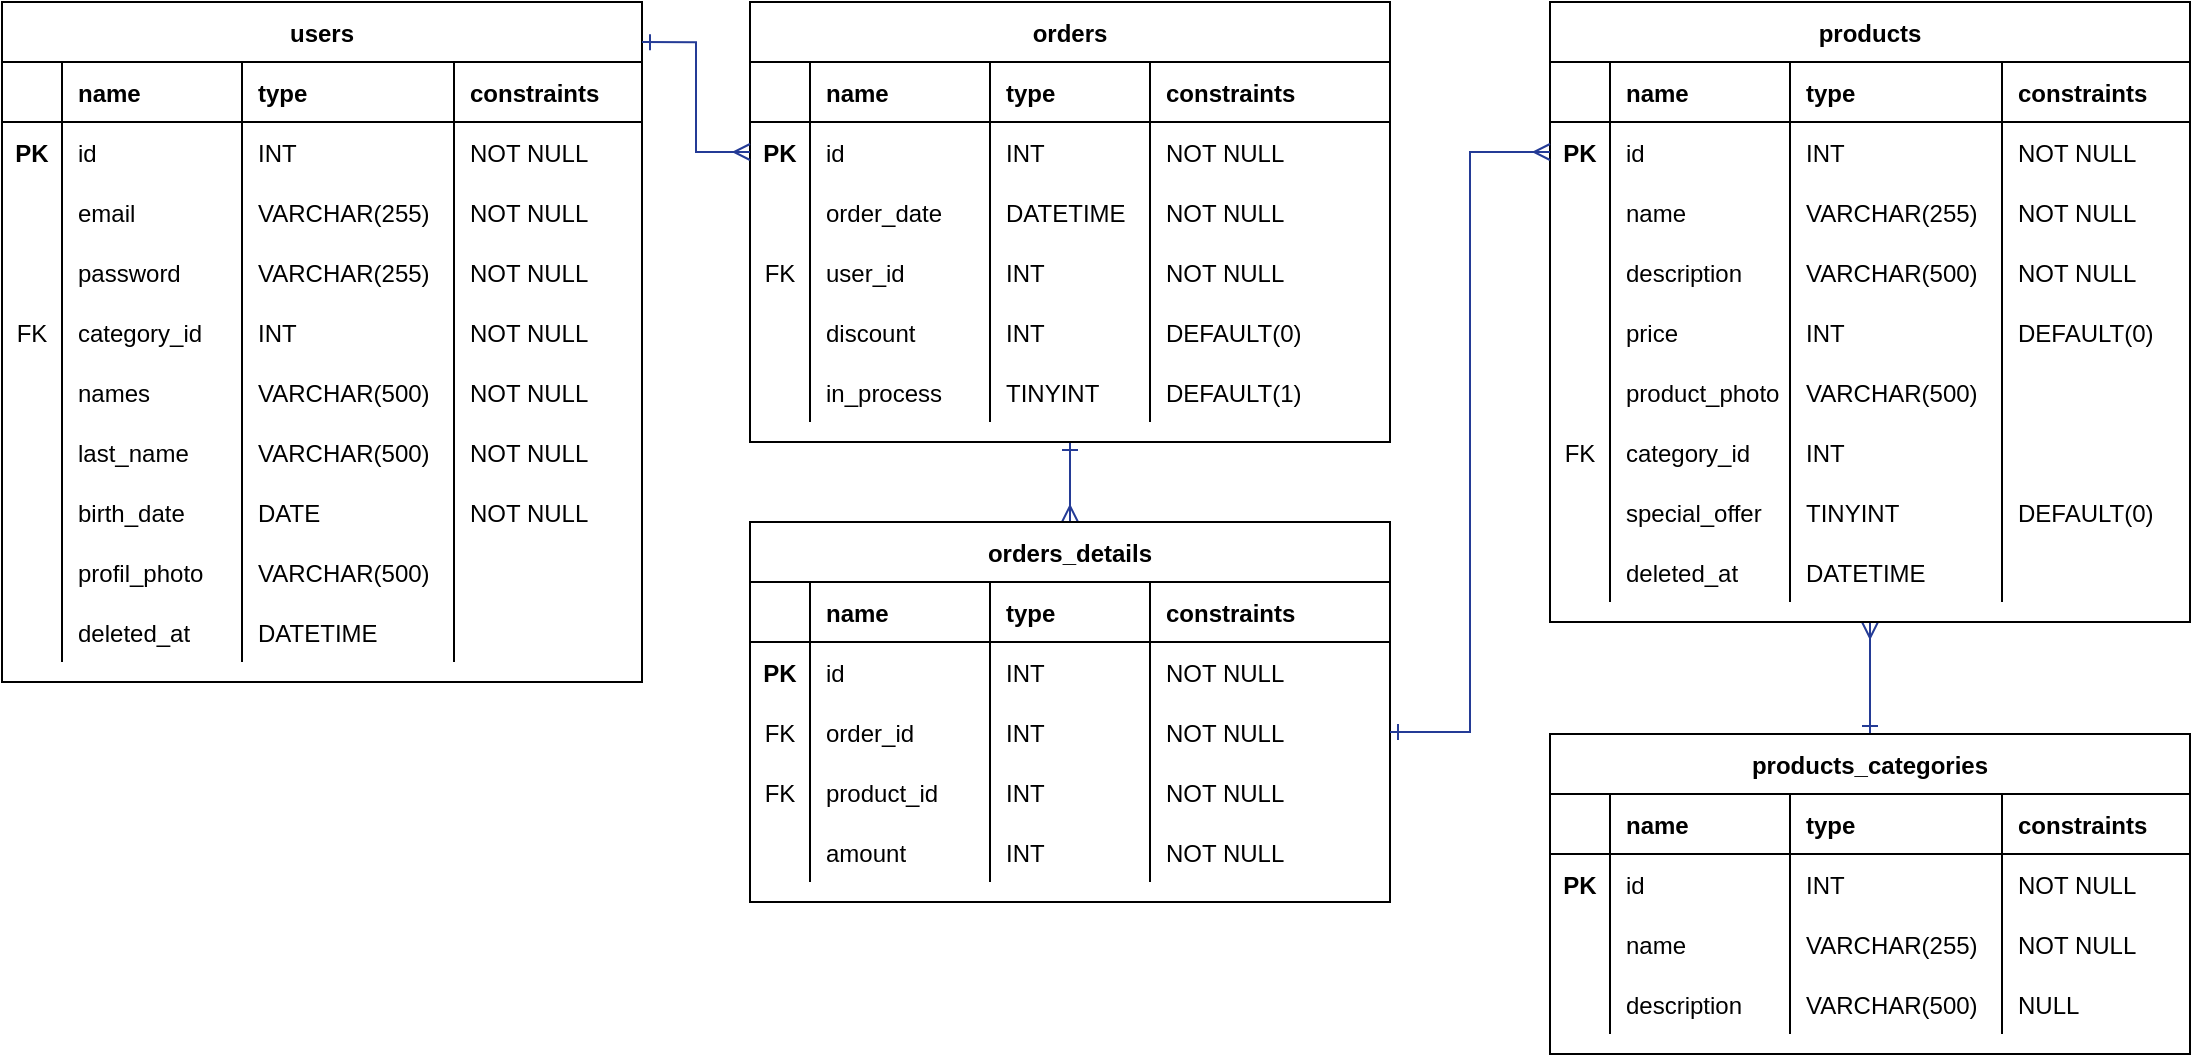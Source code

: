 <mxfile version="19.0.3" type="device"><diagram id="R2lEEEUBdFMjLlhIrx00" name="Page-1"><mxGraphModel dx="1730" dy="1068" grid="1" gridSize="10" guides="1" tooltips="1" connect="1" arrows="1" fold="1" page="1" pageScale="1" pageWidth="1169" pageHeight="827" math="0" shadow="0" extFonts="Permanent Marker^https://fonts.googleapis.com/css?family=Permanent+Marker"><root><mxCell id="0"/><mxCell id="1" parent="0"/><mxCell id="c06CWA9HuTRUUM_Nnbg8-171" style="edgeStyle=orthogonalEdgeStyle;rounded=0;orthogonalLoop=1;jettySize=auto;html=1;entryX=0.5;entryY=0;entryDx=0;entryDy=0;startArrow=ERmany;startFill=0;endArrow=ERone;endFill=0;strokeColor=#243B96;" parent="1" source="C-vyLk0tnHw3VtMMgP7b-23" target="c06CWA9HuTRUUM_Nnbg8-70" edge="1"><mxGeometry relative="1" as="geometry"/></mxCell><mxCell id="C-vyLk0tnHw3VtMMgP7b-23" value="products" style="shape=table;startSize=30;container=1;collapsible=1;childLayout=tableLayout;fixedRows=1;rowLines=0;fontStyle=1;align=center;resizeLast=1;" parent="1" vertex="1"><mxGeometry x="812" y="130" width="320" height="310" as="geometry"/></mxCell><mxCell id="C-vyLk0tnHw3VtMMgP7b-24" value="" style="shape=partialRectangle;collapsible=0;dropTarget=0;pointerEvents=0;fillColor=none;points=[[0,0.5],[1,0.5]];portConstraint=eastwest;top=0;left=0;right=0;bottom=1;" parent="C-vyLk0tnHw3VtMMgP7b-23" vertex="1"><mxGeometry y="30" width="320" height="30" as="geometry"/></mxCell><mxCell id="C-vyLk0tnHw3VtMMgP7b-25" value="" style="shape=partialRectangle;overflow=hidden;connectable=0;fillColor=none;top=0;left=0;bottom=0;right=0;fontStyle=1;" parent="C-vyLk0tnHw3VtMMgP7b-24" vertex="1"><mxGeometry width="30" height="30" as="geometry"><mxRectangle width="30" height="30" as="alternateBounds"/></mxGeometry></mxCell><mxCell id="C-vyLk0tnHw3VtMMgP7b-26" value="name" style="shape=partialRectangle;overflow=hidden;connectable=0;fillColor=none;top=0;left=0;bottom=0;right=0;align=left;spacingLeft=6;fontStyle=1;" parent="C-vyLk0tnHw3VtMMgP7b-24" vertex="1"><mxGeometry x="30" width="90" height="30" as="geometry"><mxRectangle width="90" height="30" as="alternateBounds"/></mxGeometry></mxCell><mxCell id="c06CWA9HuTRUUM_Nnbg8-45" value="type" style="shape=partialRectangle;overflow=hidden;connectable=0;fillColor=none;top=0;left=0;bottom=0;right=0;align=left;spacingLeft=6;fontStyle=1;" parent="C-vyLk0tnHw3VtMMgP7b-24" vertex="1"><mxGeometry x="120" width="106" height="30" as="geometry"><mxRectangle width="106" height="30" as="alternateBounds"/></mxGeometry></mxCell><mxCell id="c06CWA9HuTRUUM_Nnbg8-61" value="constraints" style="shape=partialRectangle;overflow=hidden;connectable=0;fillColor=none;top=0;left=0;bottom=0;right=0;align=left;spacingLeft=6;fontStyle=1;" parent="C-vyLk0tnHw3VtMMgP7b-24" vertex="1"><mxGeometry x="226" width="94" height="30" as="geometry"><mxRectangle width="94" height="30" as="alternateBounds"/></mxGeometry></mxCell><mxCell id="c06CWA9HuTRUUM_Nnbg8-57" style="shape=partialRectangle;collapsible=0;dropTarget=0;pointerEvents=0;fillColor=none;points=[[0,0.5],[1,0.5]];portConstraint=eastwest;top=0;left=0;right=0;bottom=0;" parent="C-vyLk0tnHw3VtMMgP7b-23" vertex="1"><mxGeometry y="60" width="320" height="30" as="geometry"/></mxCell><mxCell id="c06CWA9HuTRUUM_Nnbg8-58" value="PK" style="shape=partialRectangle;overflow=hidden;connectable=0;fillColor=none;top=0;left=0;bottom=0;right=0;fontStyle=1" parent="c06CWA9HuTRUUM_Nnbg8-57" vertex="1"><mxGeometry width="30" height="30" as="geometry"><mxRectangle width="30" height="30" as="alternateBounds"/></mxGeometry></mxCell><mxCell id="c06CWA9HuTRUUM_Nnbg8-59" value="id" style="shape=partialRectangle;overflow=hidden;connectable=0;fillColor=none;top=0;left=0;bottom=0;right=0;align=left;spacingLeft=6;" parent="c06CWA9HuTRUUM_Nnbg8-57" vertex="1"><mxGeometry x="30" width="90" height="30" as="geometry"><mxRectangle width="90" height="30" as="alternateBounds"/></mxGeometry></mxCell><mxCell id="c06CWA9HuTRUUM_Nnbg8-60" value="INT" style="shape=partialRectangle;overflow=hidden;connectable=0;fillColor=none;top=0;left=0;bottom=0;right=0;align=left;spacingLeft=6;" parent="c06CWA9HuTRUUM_Nnbg8-57" vertex="1"><mxGeometry x="120" width="106" height="30" as="geometry"><mxRectangle width="106" height="30" as="alternateBounds"/></mxGeometry></mxCell><mxCell id="c06CWA9HuTRUUM_Nnbg8-62" value="NOT NULL" style="shape=partialRectangle;overflow=hidden;connectable=0;fillColor=none;top=0;left=0;bottom=0;right=0;align=left;spacingLeft=6;" parent="c06CWA9HuTRUUM_Nnbg8-57" vertex="1"><mxGeometry x="226" width="94" height="30" as="geometry"><mxRectangle width="94" height="30" as="alternateBounds"/></mxGeometry></mxCell><mxCell id="C-vyLk0tnHw3VtMMgP7b-27" value="" style="shape=partialRectangle;collapsible=0;dropTarget=0;pointerEvents=0;fillColor=none;points=[[0,0.5],[1,0.5]];portConstraint=eastwest;top=0;left=0;right=0;bottom=0;" parent="C-vyLk0tnHw3VtMMgP7b-23" vertex="1"><mxGeometry y="90" width="320" height="30" as="geometry"/></mxCell><mxCell id="C-vyLk0tnHw3VtMMgP7b-28" value="" style="shape=partialRectangle;overflow=hidden;connectable=0;fillColor=none;top=0;left=0;bottom=0;right=0;" parent="C-vyLk0tnHw3VtMMgP7b-27" vertex="1"><mxGeometry width="30" height="30" as="geometry"><mxRectangle width="30" height="30" as="alternateBounds"/></mxGeometry></mxCell><mxCell id="C-vyLk0tnHw3VtMMgP7b-29" value="name" style="shape=partialRectangle;overflow=hidden;connectable=0;fillColor=none;top=0;left=0;bottom=0;right=0;align=left;spacingLeft=6;" parent="C-vyLk0tnHw3VtMMgP7b-27" vertex="1"><mxGeometry x="30" width="90" height="30" as="geometry"><mxRectangle width="90" height="30" as="alternateBounds"/></mxGeometry></mxCell><mxCell id="c06CWA9HuTRUUM_Nnbg8-46" value="VARCHAR(255)" style="shape=partialRectangle;overflow=hidden;connectable=0;fillColor=none;top=0;left=0;bottom=0;right=0;align=left;spacingLeft=6;" parent="C-vyLk0tnHw3VtMMgP7b-27" vertex="1"><mxGeometry x="120" width="106" height="30" as="geometry"><mxRectangle width="106" height="30" as="alternateBounds"/></mxGeometry></mxCell><mxCell id="c06CWA9HuTRUUM_Nnbg8-63" value="NOT NULL" style="shape=partialRectangle;overflow=hidden;connectable=0;fillColor=none;top=0;left=0;bottom=0;right=0;align=left;spacingLeft=6;" parent="C-vyLk0tnHw3VtMMgP7b-27" vertex="1"><mxGeometry x="226" width="94" height="30" as="geometry"><mxRectangle width="94" height="30" as="alternateBounds"/></mxGeometry></mxCell><mxCell id="c06CWA9HuTRUUM_Nnbg8-27" style="shape=partialRectangle;collapsible=0;dropTarget=0;pointerEvents=0;fillColor=none;points=[[0,0.5],[1,0.5]];portConstraint=eastwest;top=0;left=0;right=0;bottom=0;" parent="C-vyLk0tnHw3VtMMgP7b-23" vertex="1"><mxGeometry y="120" width="320" height="30" as="geometry"/></mxCell><mxCell id="c06CWA9HuTRUUM_Nnbg8-28" style="shape=partialRectangle;overflow=hidden;connectable=0;fillColor=none;top=0;left=0;bottom=0;right=0;" parent="c06CWA9HuTRUUM_Nnbg8-27" vertex="1"><mxGeometry width="30" height="30" as="geometry"><mxRectangle width="30" height="30" as="alternateBounds"/></mxGeometry></mxCell><mxCell id="c06CWA9HuTRUUM_Nnbg8-29" value="description" style="shape=partialRectangle;overflow=hidden;connectable=0;fillColor=none;top=0;left=0;bottom=0;right=0;align=left;spacingLeft=6;" parent="c06CWA9HuTRUUM_Nnbg8-27" vertex="1"><mxGeometry x="30" width="90" height="30" as="geometry"><mxRectangle width="90" height="30" as="alternateBounds"/></mxGeometry></mxCell><mxCell id="c06CWA9HuTRUUM_Nnbg8-47" value="VARCHAR(500)" style="shape=partialRectangle;overflow=hidden;connectable=0;fillColor=none;top=0;left=0;bottom=0;right=0;align=left;spacingLeft=6;" parent="c06CWA9HuTRUUM_Nnbg8-27" vertex="1"><mxGeometry x="120" width="106" height="30" as="geometry"><mxRectangle width="106" height="30" as="alternateBounds"/></mxGeometry></mxCell><mxCell id="c06CWA9HuTRUUM_Nnbg8-64" value="NOT NULL" style="shape=partialRectangle;overflow=hidden;connectable=0;fillColor=none;top=0;left=0;bottom=0;right=0;align=left;spacingLeft=6;" parent="c06CWA9HuTRUUM_Nnbg8-27" vertex="1"><mxGeometry x="226" width="94" height="30" as="geometry"><mxRectangle width="94" height="30" as="alternateBounds"/></mxGeometry></mxCell><mxCell id="c06CWA9HuTRUUM_Nnbg8-30" style="shape=partialRectangle;collapsible=0;dropTarget=0;pointerEvents=0;fillColor=none;points=[[0,0.5],[1,0.5]];portConstraint=eastwest;top=0;left=0;right=0;bottom=0;" parent="C-vyLk0tnHw3VtMMgP7b-23" vertex="1"><mxGeometry y="150" width="320" height="30" as="geometry"/></mxCell><mxCell id="c06CWA9HuTRUUM_Nnbg8-31" style="shape=partialRectangle;overflow=hidden;connectable=0;fillColor=none;top=0;left=0;bottom=0;right=0;" parent="c06CWA9HuTRUUM_Nnbg8-30" vertex="1"><mxGeometry width="30" height="30" as="geometry"><mxRectangle width="30" height="30" as="alternateBounds"/></mxGeometry></mxCell><mxCell id="c06CWA9HuTRUUM_Nnbg8-32" value="price" style="shape=partialRectangle;overflow=hidden;connectable=0;fillColor=none;top=0;left=0;bottom=0;right=0;align=left;spacingLeft=6;" parent="c06CWA9HuTRUUM_Nnbg8-30" vertex="1"><mxGeometry x="30" width="90" height="30" as="geometry"><mxRectangle width="90" height="30" as="alternateBounds"/></mxGeometry></mxCell><mxCell id="c06CWA9HuTRUUM_Nnbg8-48" value="INT" style="shape=partialRectangle;overflow=hidden;connectable=0;fillColor=none;top=0;left=0;bottom=0;right=0;align=left;spacingLeft=6;" parent="c06CWA9HuTRUUM_Nnbg8-30" vertex="1"><mxGeometry x="120" width="106" height="30" as="geometry"><mxRectangle width="106" height="30" as="alternateBounds"/></mxGeometry></mxCell><mxCell id="c06CWA9HuTRUUM_Nnbg8-65" value="DEFAULT(0)" style="shape=partialRectangle;overflow=hidden;connectable=0;fillColor=none;top=0;left=0;bottom=0;right=0;align=left;spacingLeft=6;" parent="c06CWA9HuTRUUM_Nnbg8-30" vertex="1"><mxGeometry x="226" width="94" height="30" as="geometry"><mxRectangle width="94" height="30" as="alternateBounds"/></mxGeometry></mxCell><mxCell id="c06CWA9HuTRUUM_Nnbg8-33" style="shape=partialRectangle;collapsible=0;dropTarget=0;pointerEvents=0;fillColor=none;points=[[0,0.5],[1,0.5]];portConstraint=eastwest;top=0;left=0;right=0;bottom=0;" parent="C-vyLk0tnHw3VtMMgP7b-23" vertex="1"><mxGeometry y="180" width="320" height="30" as="geometry"/></mxCell><mxCell id="c06CWA9HuTRUUM_Nnbg8-34" style="shape=partialRectangle;overflow=hidden;connectable=0;fillColor=none;top=0;left=0;bottom=0;right=0;" parent="c06CWA9HuTRUUM_Nnbg8-33" vertex="1"><mxGeometry width="30" height="30" as="geometry"><mxRectangle width="30" height="30" as="alternateBounds"/></mxGeometry></mxCell><mxCell id="c06CWA9HuTRUUM_Nnbg8-35" value="product_photo" style="shape=partialRectangle;overflow=hidden;connectable=0;fillColor=none;top=0;left=0;bottom=0;right=0;align=left;spacingLeft=6;" parent="c06CWA9HuTRUUM_Nnbg8-33" vertex="1"><mxGeometry x="30" width="90" height="30" as="geometry"><mxRectangle width="90" height="30" as="alternateBounds"/></mxGeometry></mxCell><mxCell id="c06CWA9HuTRUUM_Nnbg8-49" value="VARCHAR(500)" style="shape=partialRectangle;overflow=hidden;connectable=0;fillColor=none;top=0;left=0;bottom=0;right=0;align=left;spacingLeft=6;" parent="c06CWA9HuTRUUM_Nnbg8-33" vertex="1"><mxGeometry x="120" width="106" height="30" as="geometry"><mxRectangle width="106" height="30" as="alternateBounds"/></mxGeometry></mxCell><mxCell id="c06CWA9HuTRUUM_Nnbg8-66" style="shape=partialRectangle;overflow=hidden;connectable=0;fillColor=none;top=0;left=0;bottom=0;right=0;align=left;spacingLeft=6;" parent="c06CWA9HuTRUUM_Nnbg8-33" vertex="1"><mxGeometry x="226" width="94" height="30" as="geometry"><mxRectangle width="94" height="30" as="alternateBounds"/></mxGeometry></mxCell><mxCell id="c06CWA9HuTRUUM_Nnbg8-36" style="shape=partialRectangle;collapsible=0;dropTarget=0;pointerEvents=0;fillColor=none;points=[[0,0.5],[1,0.5]];portConstraint=eastwest;top=0;left=0;right=0;bottom=0;" parent="C-vyLk0tnHw3VtMMgP7b-23" vertex="1"><mxGeometry y="210" width="320" height="30" as="geometry"/></mxCell><mxCell id="c06CWA9HuTRUUM_Nnbg8-37" value="FK" style="shape=partialRectangle;overflow=hidden;connectable=0;fillColor=none;top=0;left=0;bottom=0;right=0;" parent="c06CWA9HuTRUUM_Nnbg8-36" vertex="1"><mxGeometry width="30" height="30" as="geometry"><mxRectangle width="30" height="30" as="alternateBounds"/></mxGeometry></mxCell><mxCell id="c06CWA9HuTRUUM_Nnbg8-38" value="category_id" style="shape=partialRectangle;overflow=hidden;connectable=0;fillColor=none;top=0;left=0;bottom=0;right=0;align=left;spacingLeft=6;" parent="c06CWA9HuTRUUM_Nnbg8-36" vertex="1"><mxGeometry x="30" width="90" height="30" as="geometry"><mxRectangle width="90" height="30" as="alternateBounds"/></mxGeometry></mxCell><mxCell id="c06CWA9HuTRUUM_Nnbg8-50" value="INT" style="shape=partialRectangle;overflow=hidden;connectable=0;fillColor=none;top=0;left=0;bottom=0;right=0;align=left;spacingLeft=6;" parent="c06CWA9HuTRUUM_Nnbg8-36" vertex="1"><mxGeometry x="120" width="106" height="30" as="geometry"><mxRectangle width="106" height="30" as="alternateBounds"/></mxGeometry></mxCell><mxCell id="c06CWA9HuTRUUM_Nnbg8-67" style="shape=partialRectangle;overflow=hidden;connectable=0;fillColor=none;top=0;left=0;bottom=0;right=0;align=left;spacingLeft=6;" parent="c06CWA9HuTRUUM_Nnbg8-36" vertex="1"><mxGeometry x="226" width="94" height="30" as="geometry"><mxRectangle width="94" height="30" as="alternateBounds"/></mxGeometry></mxCell><mxCell id="c06CWA9HuTRUUM_Nnbg8-39" style="shape=partialRectangle;collapsible=0;dropTarget=0;pointerEvents=0;fillColor=none;points=[[0,0.5],[1,0.5]];portConstraint=eastwest;top=0;left=0;right=0;bottom=0;" parent="C-vyLk0tnHw3VtMMgP7b-23" vertex="1"><mxGeometry y="240" width="320" height="30" as="geometry"/></mxCell><mxCell id="c06CWA9HuTRUUM_Nnbg8-40" style="shape=partialRectangle;overflow=hidden;connectable=0;fillColor=none;top=0;left=0;bottom=0;right=0;" parent="c06CWA9HuTRUUM_Nnbg8-39" vertex="1"><mxGeometry width="30" height="30" as="geometry"><mxRectangle width="30" height="30" as="alternateBounds"/></mxGeometry></mxCell><mxCell id="c06CWA9HuTRUUM_Nnbg8-41" value="special_offer" style="shape=partialRectangle;overflow=hidden;connectable=0;fillColor=none;top=0;left=0;bottom=0;right=0;align=left;spacingLeft=6;" parent="c06CWA9HuTRUUM_Nnbg8-39" vertex="1"><mxGeometry x="30" width="90" height="30" as="geometry"><mxRectangle width="90" height="30" as="alternateBounds"/></mxGeometry></mxCell><mxCell id="c06CWA9HuTRUUM_Nnbg8-51" value="TINYINT" style="shape=partialRectangle;overflow=hidden;connectable=0;fillColor=none;top=0;left=0;bottom=0;right=0;align=left;spacingLeft=6;" parent="c06CWA9HuTRUUM_Nnbg8-39" vertex="1"><mxGeometry x="120" width="106" height="30" as="geometry"><mxRectangle width="106" height="30" as="alternateBounds"/></mxGeometry></mxCell><mxCell id="c06CWA9HuTRUUM_Nnbg8-68" value="DEFAULT(0)" style="shape=partialRectangle;overflow=hidden;connectable=0;fillColor=none;top=0;left=0;bottom=0;right=0;align=left;spacingLeft=6;" parent="c06CWA9HuTRUUM_Nnbg8-39" vertex="1"><mxGeometry x="226" width="94" height="30" as="geometry"><mxRectangle width="94" height="30" as="alternateBounds"/></mxGeometry></mxCell><mxCell id="c06CWA9HuTRUUM_Nnbg8-42" style="shape=partialRectangle;collapsible=0;dropTarget=0;pointerEvents=0;fillColor=none;points=[[0,0.5],[1,0.5]];portConstraint=eastwest;top=0;left=0;right=0;bottom=0;" parent="C-vyLk0tnHw3VtMMgP7b-23" vertex="1"><mxGeometry y="270" width="320" height="30" as="geometry"/></mxCell><mxCell id="c06CWA9HuTRUUM_Nnbg8-43" style="shape=partialRectangle;overflow=hidden;connectable=0;fillColor=none;top=0;left=0;bottom=0;right=0;" parent="c06CWA9HuTRUUM_Nnbg8-42" vertex="1"><mxGeometry width="30" height="30" as="geometry"><mxRectangle width="30" height="30" as="alternateBounds"/></mxGeometry></mxCell><mxCell id="c06CWA9HuTRUUM_Nnbg8-44" value="deleted_at" style="shape=partialRectangle;overflow=hidden;connectable=0;fillColor=none;top=0;left=0;bottom=0;right=0;align=left;spacingLeft=6;" parent="c06CWA9HuTRUUM_Nnbg8-42" vertex="1"><mxGeometry x="30" width="90" height="30" as="geometry"><mxRectangle width="90" height="30" as="alternateBounds"/></mxGeometry></mxCell><mxCell id="c06CWA9HuTRUUM_Nnbg8-52" value="DATETIME" style="shape=partialRectangle;overflow=hidden;connectable=0;fillColor=none;top=0;left=0;bottom=0;right=0;align=left;spacingLeft=6;" parent="c06CWA9HuTRUUM_Nnbg8-42" vertex="1"><mxGeometry x="120" width="106" height="30" as="geometry"><mxRectangle width="106" height="30" as="alternateBounds"/></mxGeometry></mxCell><mxCell id="c06CWA9HuTRUUM_Nnbg8-69" style="shape=partialRectangle;overflow=hidden;connectable=0;fillColor=none;top=0;left=0;bottom=0;right=0;align=left;spacingLeft=6;" parent="c06CWA9HuTRUUM_Nnbg8-42" vertex="1"><mxGeometry x="226" width="94" height="30" as="geometry"><mxRectangle width="94" height="30" as="alternateBounds"/></mxGeometry></mxCell><mxCell id="c06CWA9HuTRUUM_Nnbg8-70" value="products_categories" style="shape=table;startSize=30;container=1;collapsible=1;childLayout=tableLayout;fixedRows=1;rowLines=0;fontStyle=1;align=center;resizeLast=1;" parent="1" vertex="1"><mxGeometry x="812" y="496" width="320" height="160" as="geometry"/></mxCell><mxCell id="c06CWA9HuTRUUM_Nnbg8-71" value="" style="shape=partialRectangle;collapsible=0;dropTarget=0;pointerEvents=0;fillColor=none;points=[[0,0.5],[1,0.5]];portConstraint=eastwest;top=0;left=0;right=0;bottom=1;" parent="c06CWA9HuTRUUM_Nnbg8-70" vertex="1"><mxGeometry y="30" width="320" height="30" as="geometry"/></mxCell><mxCell id="c06CWA9HuTRUUM_Nnbg8-72" value="" style="shape=partialRectangle;overflow=hidden;connectable=0;fillColor=none;top=0;left=0;bottom=0;right=0;fontStyle=1;" parent="c06CWA9HuTRUUM_Nnbg8-71" vertex="1"><mxGeometry width="30" height="30" as="geometry"><mxRectangle width="30" height="30" as="alternateBounds"/></mxGeometry></mxCell><mxCell id="c06CWA9HuTRUUM_Nnbg8-73" value="name" style="shape=partialRectangle;overflow=hidden;connectable=0;fillColor=none;top=0;left=0;bottom=0;right=0;align=left;spacingLeft=6;fontStyle=1;" parent="c06CWA9HuTRUUM_Nnbg8-71" vertex="1"><mxGeometry x="30" width="90" height="30" as="geometry"><mxRectangle width="90" height="30" as="alternateBounds"/></mxGeometry></mxCell><mxCell id="c06CWA9HuTRUUM_Nnbg8-74" value="type" style="shape=partialRectangle;overflow=hidden;connectable=0;fillColor=none;top=0;left=0;bottom=0;right=0;align=left;spacingLeft=6;fontStyle=1;" parent="c06CWA9HuTRUUM_Nnbg8-71" vertex="1"><mxGeometry x="120" width="106" height="30" as="geometry"><mxRectangle width="106" height="30" as="alternateBounds"/></mxGeometry></mxCell><mxCell id="c06CWA9HuTRUUM_Nnbg8-75" value="constraints" style="shape=partialRectangle;overflow=hidden;connectable=0;fillColor=none;top=0;left=0;bottom=0;right=0;align=left;spacingLeft=6;fontStyle=1;" parent="c06CWA9HuTRUUM_Nnbg8-71" vertex="1"><mxGeometry x="226" width="94" height="30" as="geometry"><mxRectangle width="94" height="30" as="alternateBounds"/></mxGeometry></mxCell><mxCell id="c06CWA9HuTRUUM_Nnbg8-76" style="shape=partialRectangle;collapsible=0;dropTarget=0;pointerEvents=0;fillColor=none;points=[[0,0.5],[1,0.5]];portConstraint=eastwest;top=0;left=0;right=0;bottom=0;" parent="c06CWA9HuTRUUM_Nnbg8-70" vertex="1"><mxGeometry y="60" width="320" height="30" as="geometry"/></mxCell><mxCell id="c06CWA9HuTRUUM_Nnbg8-77" value="PK" style="shape=partialRectangle;overflow=hidden;connectable=0;fillColor=none;top=0;left=0;bottom=0;right=0;fontStyle=1" parent="c06CWA9HuTRUUM_Nnbg8-76" vertex="1"><mxGeometry width="30" height="30" as="geometry"><mxRectangle width="30" height="30" as="alternateBounds"/></mxGeometry></mxCell><mxCell id="c06CWA9HuTRUUM_Nnbg8-78" value="id" style="shape=partialRectangle;overflow=hidden;connectable=0;fillColor=none;top=0;left=0;bottom=0;right=0;align=left;spacingLeft=6;" parent="c06CWA9HuTRUUM_Nnbg8-76" vertex="1"><mxGeometry x="30" width="90" height="30" as="geometry"><mxRectangle width="90" height="30" as="alternateBounds"/></mxGeometry></mxCell><mxCell id="c06CWA9HuTRUUM_Nnbg8-79" value="INT" style="shape=partialRectangle;overflow=hidden;connectable=0;fillColor=none;top=0;left=0;bottom=0;right=0;align=left;spacingLeft=6;" parent="c06CWA9HuTRUUM_Nnbg8-76" vertex="1"><mxGeometry x="120" width="106" height="30" as="geometry"><mxRectangle width="106" height="30" as="alternateBounds"/></mxGeometry></mxCell><mxCell id="c06CWA9HuTRUUM_Nnbg8-80" value="NOT NULL" style="shape=partialRectangle;overflow=hidden;connectable=0;fillColor=none;top=0;left=0;bottom=0;right=0;align=left;spacingLeft=6;" parent="c06CWA9HuTRUUM_Nnbg8-76" vertex="1"><mxGeometry x="226" width="94" height="30" as="geometry"><mxRectangle width="94" height="30" as="alternateBounds"/></mxGeometry></mxCell><mxCell id="c06CWA9HuTRUUM_Nnbg8-81" value="" style="shape=partialRectangle;collapsible=0;dropTarget=0;pointerEvents=0;fillColor=none;points=[[0,0.5],[1,0.5]];portConstraint=eastwest;top=0;left=0;right=0;bottom=0;" parent="c06CWA9HuTRUUM_Nnbg8-70" vertex="1"><mxGeometry y="90" width="320" height="30" as="geometry"/></mxCell><mxCell id="c06CWA9HuTRUUM_Nnbg8-82" value="" style="shape=partialRectangle;overflow=hidden;connectable=0;fillColor=none;top=0;left=0;bottom=0;right=0;" parent="c06CWA9HuTRUUM_Nnbg8-81" vertex="1"><mxGeometry width="30" height="30" as="geometry"><mxRectangle width="30" height="30" as="alternateBounds"/></mxGeometry></mxCell><mxCell id="c06CWA9HuTRUUM_Nnbg8-83" value="name" style="shape=partialRectangle;overflow=hidden;connectable=0;fillColor=none;top=0;left=0;bottom=0;right=0;align=left;spacingLeft=6;" parent="c06CWA9HuTRUUM_Nnbg8-81" vertex="1"><mxGeometry x="30" width="90" height="30" as="geometry"><mxRectangle width="90" height="30" as="alternateBounds"/></mxGeometry></mxCell><mxCell id="c06CWA9HuTRUUM_Nnbg8-84" value="VARCHAR(255)" style="shape=partialRectangle;overflow=hidden;connectable=0;fillColor=none;top=0;left=0;bottom=0;right=0;align=left;spacingLeft=6;" parent="c06CWA9HuTRUUM_Nnbg8-81" vertex="1"><mxGeometry x="120" width="106" height="30" as="geometry"><mxRectangle width="106" height="30" as="alternateBounds"/></mxGeometry></mxCell><mxCell id="c06CWA9HuTRUUM_Nnbg8-85" value="NOT NULL" style="shape=partialRectangle;overflow=hidden;connectable=0;fillColor=none;top=0;left=0;bottom=0;right=0;align=left;spacingLeft=6;" parent="c06CWA9HuTRUUM_Nnbg8-81" vertex="1"><mxGeometry x="226" width="94" height="30" as="geometry"><mxRectangle width="94" height="30" as="alternateBounds"/></mxGeometry></mxCell><mxCell id="c06CWA9HuTRUUM_Nnbg8-86" style="shape=partialRectangle;collapsible=0;dropTarget=0;pointerEvents=0;fillColor=none;points=[[0,0.5],[1,0.5]];portConstraint=eastwest;top=0;left=0;right=0;bottom=0;" parent="c06CWA9HuTRUUM_Nnbg8-70" vertex="1"><mxGeometry y="120" width="320" height="30" as="geometry"/></mxCell><mxCell id="c06CWA9HuTRUUM_Nnbg8-87" style="shape=partialRectangle;overflow=hidden;connectable=0;fillColor=none;top=0;left=0;bottom=0;right=0;" parent="c06CWA9HuTRUUM_Nnbg8-86" vertex="1"><mxGeometry width="30" height="30" as="geometry"><mxRectangle width="30" height="30" as="alternateBounds"/></mxGeometry></mxCell><mxCell id="c06CWA9HuTRUUM_Nnbg8-88" value="description" style="shape=partialRectangle;overflow=hidden;connectable=0;fillColor=none;top=0;left=0;bottom=0;right=0;align=left;spacingLeft=6;" parent="c06CWA9HuTRUUM_Nnbg8-86" vertex="1"><mxGeometry x="30" width="90" height="30" as="geometry"><mxRectangle width="90" height="30" as="alternateBounds"/></mxGeometry></mxCell><mxCell id="c06CWA9HuTRUUM_Nnbg8-89" value="VARCHAR(500)" style="shape=partialRectangle;overflow=hidden;connectable=0;fillColor=none;top=0;left=0;bottom=0;right=0;align=left;spacingLeft=6;" parent="c06CWA9HuTRUUM_Nnbg8-86" vertex="1"><mxGeometry x="120" width="106" height="30" as="geometry"><mxRectangle width="106" height="30" as="alternateBounds"/></mxGeometry></mxCell><mxCell id="c06CWA9HuTRUUM_Nnbg8-90" value="NULL" style="shape=partialRectangle;overflow=hidden;connectable=0;fillColor=none;top=0;left=0;bottom=0;right=0;align=left;spacingLeft=6;" parent="c06CWA9HuTRUUM_Nnbg8-86" vertex="1"><mxGeometry x="226" width="94" height="30" as="geometry"><mxRectangle width="94" height="30" as="alternateBounds"/></mxGeometry></mxCell><mxCell id="c06CWA9HuTRUUM_Nnbg8-170" style="edgeStyle=orthogonalEdgeStyle;rounded=0;orthogonalLoop=1;jettySize=auto;html=1;startArrow=ERone;startFill=0;endArrow=ERmany;endFill=0;strokeColor=#243B96;" parent="1" source="c06CWA9HuTRUUM_Nnbg8-116" target="c06CWA9HuTRUUM_Nnbg8-144" edge="1"><mxGeometry relative="1" as="geometry"/></mxCell><mxCell id="c06CWA9HuTRUUM_Nnbg8-116" value="orders" style="shape=table;startSize=30;container=1;collapsible=1;childLayout=tableLayout;fixedRows=1;rowLines=0;fontStyle=1;align=center;resizeLast=1;" parent="1" vertex="1"><mxGeometry x="412" y="130" width="320" height="220" as="geometry"/></mxCell><mxCell id="c06CWA9HuTRUUM_Nnbg8-117" value="" style="shape=partialRectangle;collapsible=0;dropTarget=0;pointerEvents=0;fillColor=none;points=[[0,0.5],[1,0.5]];portConstraint=eastwest;top=0;left=0;right=0;bottom=1;" parent="c06CWA9HuTRUUM_Nnbg8-116" vertex="1"><mxGeometry y="30" width="320" height="30" as="geometry"/></mxCell><mxCell id="c06CWA9HuTRUUM_Nnbg8-118" value="" style="shape=partialRectangle;overflow=hidden;connectable=0;fillColor=none;top=0;left=0;bottom=0;right=0;fontStyle=1;" parent="c06CWA9HuTRUUM_Nnbg8-117" vertex="1"><mxGeometry width="30" height="30" as="geometry"><mxRectangle width="30" height="30" as="alternateBounds"/></mxGeometry></mxCell><mxCell id="c06CWA9HuTRUUM_Nnbg8-119" value="name" style="shape=partialRectangle;overflow=hidden;connectable=0;fillColor=none;top=0;left=0;bottom=0;right=0;align=left;spacingLeft=6;fontStyle=1;" parent="c06CWA9HuTRUUM_Nnbg8-117" vertex="1"><mxGeometry x="30" width="90" height="30" as="geometry"><mxRectangle width="90" height="30" as="alternateBounds"/></mxGeometry></mxCell><mxCell id="c06CWA9HuTRUUM_Nnbg8-120" value="type" style="shape=partialRectangle;overflow=hidden;connectable=0;fillColor=none;top=0;left=0;bottom=0;right=0;align=left;spacingLeft=6;fontStyle=1;" parent="c06CWA9HuTRUUM_Nnbg8-117" vertex="1"><mxGeometry x="120" width="80" height="30" as="geometry"><mxRectangle width="80" height="30" as="alternateBounds"/></mxGeometry></mxCell><mxCell id="c06CWA9HuTRUUM_Nnbg8-121" value="constraints" style="shape=partialRectangle;overflow=hidden;connectable=0;fillColor=none;top=0;left=0;bottom=0;right=0;align=left;spacingLeft=6;fontStyle=1;" parent="c06CWA9HuTRUUM_Nnbg8-117" vertex="1"><mxGeometry x="200" width="120" height="30" as="geometry"><mxRectangle width="120" height="30" as="alternateBounds"/></mxGeometry></mxCell><mxCell id="c06CWA9HuTRUUM_Nnbg8-122" style="shape=partialRectangle;collapsible=0;dropTarget=0;pointerEvents=0;fillColor=none;points=[[0,0.5],[1,0.5]];portConstraint=eastwest;top=0;left=0;right=0;bottom=0;" parent="c06CWA9HuTRUUM_Nnbg8-116" vertex="1"><mxGeometry y="60" width="320" height="30" as="geometry"/></mxCell><mxCell id="c06CWA9HuTRUUM_Nnbg8-123" value="PK" style="shape=partialRectangle;overflow=hidden;connectable=0;fillColor=none;top=0;left=0;bottom=0;right=0;fontStyle=1" parent="c06CWA9HuTRUUM_Nnbg8-122" vertex="1"><mxGeometry width="30" height="30" as="geometry"><mxRectangle width="30" height="30" as="alternateBounds"/></mxGeometry></mxCell><mxCell id="c06CWA9HuTRUUM_Nnbg8-124" value="id" style="shape=partialRectangle;overflow=hidden;connectable=0;fillColor=none;top=0;left=0;bottom=0;right=0;align=left;spacingLeft=6;" parent="c06CWA9HuTRUUM_Nnbg8-122" vertex="1"><mxGeometry x="30" width="90" height="30" as="geometry"><mxRectangle width="90" height="30" as="alternateBounds"/></mxGeometry></mxCell><mxCell id="c06CWA9HuTRUUM_Nnbg8-125" value="INT" style="shape=partialRectangle;overflow=hidden;connectable=0;fillColor=none;top=0;left=0;bottom=0;right=0;align=left;spacingLeft=6;" parent="c06CWA9HuTRUUM_Nnbg8-122" vertex="1"><mxGeometry x="120" width="80" height="30" as="geometry"><mxRectangle width="80" height="30" as="alternateBounds"/></mxGeometry></mxCell><mxCell id="c06CWA9HuTRUUM_Nnbg8-126" value="NOT NULL" style="shape=partialRectangle;overflow=hidden;connectable=0;fillColor=none;top=0;left=0;bottom=0;right=0;align=left;spacingLeft=6;" parent="c06CWA9HuTRUUM_Nnbg8-122" vertex="1"><mxGeometry x="200" width="120" height="30" as="geometry"><mxRectangle width="120" height="30" as="alternateBounds"/></mxGeometry></mxCell><mxCell id="c06CWA9HuTRUUM_Nnbg8-127" value="" style="shape=partialRectangle;collapsible=0;dropTarget=0;pointerEvents=0;fillColor=none;points=[[0,0.5],[1,0.5]];portConstraint=eastwest;top=0;left=0;right=0;bottom=0;" parent="c06CWA9HuTRUUM_Nnbg8-116" vertex="1"><mxGeometry y="90" width="320" height="30" as="geometry"/></mxCell><mxCell id="c06CWA9HuTRUUM_Nnbg8-128" value="" style="shape=partialRectangle;overflow=hidden;connectable=0;fillColor=none;top=0;left=0;bottom=0;right=0;" parent="c06CWA9HuTRUUM_Nnbg8-127" vertex="1"><mxGeometry width="30" height="30" as="geometry"><mxRectangle width="30" height="30" as="alternateBounds"/></mxGeometry></mxCell><mxCell id="c06CWA9HuTRUUM_Nnbg8-129" value="order_date" style="shape=partialRectangle;overflow=hidden;connectable=0;fillColor=none;top=0;left=0;bottom=0;right=0;align=left;spacingLeft=6;" parent="c06CWA9HuTRUUM_Nnbg8-127" vertex="1"><mxGeometry x="30" width="90" height="30" as="geometry"><mxRectangle width="90" height="30" as="alternateBounds"/></mxGeometry></mxCell><mxCell id="c06CWA9HuTRUUM_Nnbg8-130" value="DATETIME" style="shape=partialRectangle;overflow=hidden;connectable=0;fillColor=none;top=0;left=0;bottom=0;right=0;align=left;spacingLeft=6;" parent="c06CWA9HuTRUUM_Nnbg8-127" vertex="1"><mxGeometry x="120" width="80" height="30" as="geometry"><mxRectangle width="80" height="30" as="alternateBounds"/></mxGeometry></mxCell><mxCell id="c06CWA9HuTRUUM_Nnbg8-131" value="NOT NULL" style="shape=partialRectangle;overflow=hidden;connectable=0;fillColor=none;top=0;left=0;bottom=0;right=0;align=left;spacingLeft=6;" parent="c06CWA9HuTRUUM_Nnbg8-127" vertex="1"><mxGeometry x="200" width="120" height="30" as="geometry"><mxRectangle width="120" height="30" as="alternateBounds"/></mxGeometry></mxCell><mxCell id="c06CWA9HuTRUUM_Nnbg8-132" style="shape=partialRectangle;collapsible=0;dropTarget=0;pointerEvents=0;fillColor=none;points=[[0,0.5],[1,0.5]];portConstraint=eastwest;top=0;left=0;right=0;bottom=0;" parent="c06CWA9HuTRUUM_Nnbg8-116" vertex="1"><mxGeometry y="120" width="320" height="30" as="geometry"/></mxCell><mxCell id="c06CWA9HuTRUUM_Nnbg8-133" value="FK" style="shape=partialRectangle;overflow=hidden;connectable=0;fillColor=none;top=0;left=0;bottom=0;right=0;" parent="c06CWA9HuTRUUM_Nnbg8-132" vertex="1"><mxGeometry width="30" height="30" as="geometry"><mxRectangle width="30" height="30" as="alternateBounds"/></mxGeometry></mxCell><mxCell id="c06CWA9HuTRUUM_Nnbg8-134" value="user_id" style="shape=partialRectangle;overflow=hidden;connectable=0;fillColor=none;top=0;left=0;bottom=0;right=0;align=left;spacingLeft=6;" parent="c06CWA9HuTRUUM_Nnbg8-132" vertex="1"><mxGeometry x="30" width="90" height="30" as="geometry"><mxRectangle width="90" height="30" as="alternateBounds"/></mxGeometry></mxCell><mxCell id="c06CWA9HuTRUUM_Nnbg8-135" value="INT" style="shape=partialRectangle;overflow=hidden;connectable=0;fillColor=none;top=0;left=0;bottom=0;right=0;align=left;spacingLeft=6;" parent="c06CWA9HuTRUUM_Nnbg8-132" vertex="1"><mxGeometry x="120" width="80" height="30" as="geometry"><mxRectangle width="80" height="30" as="alternateBounds"/></mxGeometry></mxCell><mxCell id="c06CWA9HuTRUUM_Nnbg8-136" value="NOT NULL" style="shape=partialRectangle;overflow=hidden;connectable=0;fillColor=none;top=0;left=0;bottom=0;right=0;align=left;spacingLeft=6;" parent="c06CWA9HuTRUUM_Nnbg8-132" vertex="1"><mxGeometry x="200" width="120" height="30" as="geometry"><mxRectangle width="120" height="30" as="alternateBounds"/></mxGeometry></mxCell><mxCell id="c06CWA9HuTRUUM_Nnbg8-139" style="shape=partialRectangle;collapsible=0;dropTarget=0;pointerEvents=0;fillColor=none;points=[[0,0.5],[1,0.5]];portConstraint=eastwest;top=0;left=0;right=0;bottom=0;" parent="c06CWA9HuTRUUM_Nnbg8-116" vertex="1"><mxGeometry y="150" width="320" height="30" as="geometry"/></mxCell><mxCell id="c06CWA9HuTRUUM_Nnbg8-140" style="shape=partialRectangle;overflow=hidden;connectable=0;fillColor=none;top=0;left=0;bottom=0;right=0;" parent="c06CWA9HuTRUUM_Nnbg8-139" vertex="1"><mxGeometry width="30" height="30" as="geometry"><mxRectangle width="30" height="30" as="alternateBounds"/></mxGeometry></mxCell><mxCell id="c06CWA9HuTRUUM_Nnbg8-141" value="discount" style="shape=partialRectangle;overflow=hidden;connectable=0;fillColor=none;top=0;left=0;bottom=0;right=0;align=left;spacingLeft=6;" parent="c06CWA9HuTRUUM_Nnbg8-139" vertex="1"><mxGeometry x="30" width="90" height="30" as="geometry"><mxRectangle width="90" height="30" as="alternateBounds"/></mxGeometry></mxCell><mxCell id="c06CWA9HuTRUUM_Nnbg8-142" value="INT" style="shape=partialRectangle;overflow=hidden;connectable=0;fillColor=none;top=0;left=0;bottom=0;right=0;align=left;spacingLeft=6;" parent="c06CWA9HuTRUUM_Nnbg8-139" vertex="1"><mxGeometry x="120" width="80" height="30" as="geometry"><mxRectangle width="80" height="30" as="alternateBounds"/></mxGeometry></mxCell><mxCell id="c06CWA9HuTRUUM_Nnbg8-143" value="DEFAULT(0)" style="shape=partialRectangle;overflow=hidden;connectable=0;fillColor=none;top=0;left=0;bottom=0;right=0;align=left;spacingLeft=6;" parent="c06CWA9HuTRUUM_Nnbg8-139" vertex="1"><mxGeometry x="200" width="120" height="30" as="geometry"><mxRectangle width="120" height="30" as="alternateBounds"/></mxGeometry></mxCell><mxCell id="c06CWA9HuTRUUM_Nnbg8-174" style="shape=partialRectangle;collapsible=0;dropTarget=0;pointerEvents=0;fillColor=none;points=[[0,0.5],[1,0.5]];portConstraint=eastwest;top=0;left=0;right=0;bottom=0;" parent="c06CWA9HuTRUUM_Nnbg8-116" vertex="1"><mxGeometry y="180" width="320" height="30" as="geometry"/></mxCell><mxCell id="c06CWA9HuTRUUM_Nnbg8-175" style="shape=partialRectangle;overflow=hidden;connectable=0;fillColor=none;top=0;left=0;bottom=0;right=0;" parent="c06CWA9HuTRUUM_Nnbg8-174" vertex="1"><mxGeometry width="30" height="30" as="geometry"><mxRectangle width="30" height="30" as="alternateBounds"/></mxGeometry></mxCell><mxCell id="c06CWA9HuTRUUM_Nnbg8-176" value="in_process" style="shape=partialRectangle;overflow=hidden;connectable=0;fillColor=none;top=0;left=0;bottom=0;right=0;align=left;spacingLeft=6;" parent="c06CWA9HuTRUUM_Nnbg8-174" vertex="1"><mxGeometry x="30" width="90" height="30" as="geometry"><mxRectangle width="90" height="30" as="alternateBounds"/></mxGeometry></mxCell><mxCell id="c06CWA9HuTRUUM_Nnbg8-177" value="TINYINT" style="shape=partialRectangle;overflow=hidden;connectable=0;fillColor=none;top=0;left=0;bottom=0;right=0;align=left;spacingLeft=6;" parent="c06CWA9HuTRUUM_Nnbg8-174" vertex="1"><mxGeometry x="120" width="80" height="30" as="geometry"><mxRectangle width="80" height="30" as="alternateBounds"/></mxGeometry></mxCell><mxCell id="c06CWA9HuTRUUM_Nnbg8-178" value="DEFAULT(1)" style="shape=partialRectangle;overflow=hidden;connectable=0;fillColor=none;top=0;left=0;bottom=0;right=0;align=left;spacingLeft=6;" parent="c06CWA9HuTRUUM_Nnbg8-174" vertex="1"><mxGeometry x="200" width="120" height="30" as="geometry"><mxRectangle width="120" height="30" as="alternateBounds"/></mxGeometry></mxCell><mxCell id="c06CWA9HuTRUUM_Nnbg8-144" value="orders_details" style="shape=table;startSize=30;container=1;collapsible=1;childLayout=tableLayout;fixedRows=1;rowLines=0;fontStyle=1;align=center;resizeLast=1;" parent="1" vertex="1"><mxGeometry x="412" y="390" width="320" height="190" as="geometry"/></mxCell><mxCell id="c06CWA9HuTRUUM_Nnbg8-145" value="" style="shape=partialRectangle;collapsible=0;dropTarget=0;pointerEvents=0;fillColor=none;points=[[0,0.5],[1,0.5]];portConstraint=eastwest;top=0;left=0;right=0;bottom=1;" parent="c06CWA9HuTRUUM_Nnbg8-144" vertex="1"><mxGeometry y="30" width="320" height="30" as="geometry"/></mxCell><mxCell id="c06CWA9HuTRUUM_Nnbg8-146" value="" style="shape=partialRectangle;overflow=hidden;connectable=0;fillColor=none;top=0;left=0;bottom=0;right=0;fontStyle=1;" parent="c06CWA9HuTRUUM_Nnbg8-145" vertex="1"><mxGeometry width="30" height="30" as="geometry"><mxRectangle width="30" height="30" as="alternateBounds"/></mxGeometry></mxCell><mxCell id="c06CWA9HuTRUUM_Nnbg8-147" value="name" style="shape=partialRectangle;overflow=hidden;connectable=0;fillColor=none;top=0;left=0;bottom=0;right=0;align=left;spacingLeft=6;fontStyle=1;" parent="c06CWA9HuTRUUM_Nnbg8-145" vertex="1"><mxGeometry x="30" width="90" height="30" as="geometry"><mxRectangle width="90" height="30" as="alternateBounds"/></mxGeometry></mxCell><mxCell id="c06CWA9HuTRUUM_Nnbg8-148" value="type" style="shape=partialRectangle;overflow=hidden;connectable=0;fillColor=none;top=0;left=0;bottom=0;right=0;align=left;spacingLeft=6;fontStyle=1;" parent="c06CWA9HuTRUUM_Nnbg8-145" vertex="1"><mxGeometry x="120" width="80" height="30" as="geometry"><mxRectangle width="80" height="30" as="alternateBounds"/></mxGeometry></mxCell><mxCell id="c06CWA9HuTRUUM_Nnbg8-149" value="constraints" style="shape=partialRectangle;overflow=hidden;connectable=0;fillColor=none;top=0;left=0;bottom=0;right=0;align=left;spacingLeft=6;fontStyle=1;" parent="c06CWA9HuTRUUM_Nnbg8-145" vertex="1"><mxGeometry x="200" width="120" height="30" as="geometry"><mxRectangle width="120" height="30" as="alternateBounds"/></mxGeometry></mxCell><mxCell id="c06CWA9HuTRUUM_Nnbg8-150" style="shape=partialRectangle;collapsible=0;dropTarget=0;pointerEvents=0;fillColor=none;points=[[0,0.5],[1,0.5]];portConstraint=eastwest;top=0;left=0;right=0;bottom=0;" parent="c06CWA9HuTRUUM_Nnbg8-144" vertex="1"><mxGeometry y="60" width="320" height="30" as="geometry"/></mxCell><mxCell id="c06CWA9HuTRUUM_Nnbg8-151" value="PK" style="shape=partialRectangle;overflow=hidden;connectable=0;fillColor=none;top=0;left=0;bottom=0;right=0;fontStyle=1" parent="c06CWA9HuTRUUM_Nnbg8-150" vertex="1"><mxGeometry width="30" height="30" as="geometry"><mxRectangle width="30" height="30" as="alternateBounds"/></mxGeometry></mxCell><mxCell id="c06CWA9HuTRUUM_Nnbg8-152" value="id" style="shape=partialRectangle;overflow=hidden;connectable=0;fillColor=none;top=0;left=0;bottom=0;right=0;align=left;spacingLeft=6;" parent="c06CWA9HuTRUUM_Nnbg8-150" vertex="1"><mxGeometry x="30" width="90" height="30" as="geometry"><mxRectangle width="90" height="30" as="alternateBounds"/></mxGeometry></mxCell><mxCell id="c06CWA9HuTRUUM_Nnbg8-153" value="INT" style="shape=partialRectangle;overflow=hidden;connectable=0;fillColor=none;top=0;left=0;bottom=0;right=0;align=left;spacingLeft=6;" parent="c06CWA9HuTRUUM_Nnbg8-150" vertex="1"><mxGeometry x="120" width="80" height="30" as="geometry"><mxRectangle width="80" height="30" as="alternateBounds"/></mxGeometry></mxCell><mxCell id="c06CWA9HuTRUUM_Nnbg8-154" value="NOT NULL" style="shape=partialRectangle;overflow=hidden;connectable=0;fillColor=none;top=0;left=0;bottom=0;right=0;align=left;spacingLeft=6;" parent="c06CWA9HuTRUUM_Nnbg8-150" vertex="1"><mxGeometry x="200" width="120" height="30" as="geometry"><mxRectangle width="120" height="30" as="alternateBounds"/></mxGeometry></mxCell><mxCell id="c06CWA9HuTRUUM_Nnbg8-155" value="" style="shape=partialRectangle;collapsible=0;dropTarget=0;pointerEvents=0;fillColor=none;points=[[0,0.5],[1,0.5]];portConstraint=eastwest;top=0;left=0;right=0;bottom=0;" parent="c06CWA9HuTRUUM_Nnbg8-144" vertex="1"><mxGeometry y="90" width="320" height="30" as="geometry"/></mxCell><mxCell id="c06CWA9HuTRUUM_Nnbg8-156" value="FK" style="shape=partialRectangle;overflow=hidden;connectable=0;fillColor=none;top=0;left=0;bottom=0;right=0;" parent="c06CWA9HuTRUUM_Nnbg8-155" vertex="1"><mxGeometry width="30" height="30" as="geometry"><mxRectangle width="30" height="30" as="alternateBounds"/></mxGeometry></mxCell><mxCell id="c06CWA9HuTRUUM_Nnbg8-157" value="order_id" style="shape=partialRectangle;overflow=hidden;connectable=0;fillColor=none;top=0;left=0;bottom=0;right=0;align=left;spacingLeft=6;" parent="c06CWA9HuTRUUM_Nnbg8-155" vertex="1"><mxGeometry x="30" width="90" height="30" as="geometry"><mxRectangle width="90" height="30" as="alternateBounds"/></mxGeometry></mxCell><mxCell id="c06CWA9HuTRUUM_Nnbg8-158" value="INT" style="shape=partialRectangle;overflow=hidden;connectable=0;fillColor=none;top=0;left=0;bottom=0;right=0;align=left;spacingLeft=6;" parent="c06CWA9HuTRUUM_Nnbg8-155" vertex="1"><mxGeometry x="120" width="80" height="30" as="geometry"><mxRectangle width="80" height="30" as="alternateBounds"/></mxGeometry></mxCell><mxCell id="c06CWA9HuTRUUM_Nnbg8-159" value="NOT NULL" style="shape=partialRectangle;overflow=hidden;connectable=0;fillColor=none;top=0;left=0;bottom=0;right=0;align=left;spacingLeft=6;" parent="c06CWA9HuTRUUM_Nnbg8-155" vertex="1"><mxGeometry x="200" width="120" height="30" as="geometry"><mxRectangle width="120" height="30" as="alternateBounds"/></mxGeometry></mxCell><mxCell id="c06CWA9HuTRUUM_Nnbg8-160" style="shape=partialRectangle;collapsible=0;dropTarget=0;pointerEvents=0;fillColor=none;points=[[0,0.5],[1,0.5]];portConstraint=eastwest;top=0;left=0;right=0;bottom=0;" parent="c06CWA9HuTRUUM_Nnbg8-144" vertex="1"><mxGeometry y="120" width="320" height="30" as="geometry"/></mxCell><mxCell id="c06CWA9HuTRUUM_Nnbg8-161" value="FK" style="shape=partialRectangle;overflow=hidden;connectable=0;fillColor=none;top=0;left=0;bottom=0;right=0;" parent="c06CWA9HuTRUUM_Nnbg8-160" vertex="1"><mxGeometry width="30" height="30" as="geometry"><mxRectangle width="30" height="30" as="alternateBounds"/></mxGeometry></mxCell><mxCell id="c06CWA9HuTRUUM_Nnbg8-162" value="product_id" style="shape=partialRectangle;overflow=hidden;connectable=0;fillColor=none;top=0;left=0;bottom=0;right=0;align=left;spacingLeft=6;" parent="c06CWA9HuTRUUM_Nnbg8-160" vertex="1"><mxGeometry x="30" width="90" height="30" as="geometry"><mxRectangle width="90" height="30" as="alternateBounds"/></mxGeometry></mxCell><mxCell id="c06CWA9HuTRUUM_Nnbg8-163" value="INT" style="shape=partialRectangle;overflow=hidden;connectable=0;fillColor=none;top=0;left=0;bottom=0;right=0;align=left;spacingLeft=6;" parent="c06CWA9HuTRUUM_Nnbg8-160" vertex="1"><mxGeometry x="120" width="80" height="30" as="geometry"><mxRectangle width="80" height="30" as="alternateBounds"/></mxGeometry></mxCell><mxCell id="c06CWA9HuTRUUM_Nnbg8-164" value="NOT NULL" style="shape=partialRectangle;overflow=hidden;connectable=0;fillColor=none;top=0;left=0;bottom=0;right=0;align=left;spacingLeft=6;" parent="c06CWA9HuTRUUM_Nnbg8-160" vertex="1"><mxGeometry x="200" width="120" height="30" as="geometry"><mxRectangle width="120" height="30" as="alternateBounds"/></mxGeometry></mxCell><mxCell id="c06CWA9HuTRUUM_Nnbg8-165" style="shape=partialRectangle;collapsible=0;dropTarget=0;pointerEvents=0;fillColor=none;points=[[0,0.5],[1,0.5]];portConstraint=eastwest;top=0;left=0;right=0;bottom=0;" parent="c06CWA9HuTRUUM_Nnbg8-144" vertex="1"><mxGeometry y="150" width="320" height="30" as="geometry"/></mxCell><mxCell id="c06CWA9HuTRUUM_Nnbg8-166" style="shape=partialRectangle;overflow=hidden;connectable=0;fillColor=none;top=0;left=0;bottom=0;right=0;" parent="c06CWA9HuTRUUM_Nnbg8-165" vertex="1"><mxGeometry width="30" height="30" as="geometry"><mxRectangle width="30" height="30" as="alternateBounds"/></mxGeometry></mxCell><mxCell id="c06CWA9HuTRUUM_Nnbg8-167" value="amount" style="shape=partialRectangle;overflow=hidden;connectable=0;fillColor=none;top=0;left=0;bottom=0;right=0;align=left;spacingLeft=6;" parent="c06CWA9HuTRUUM_Nnbg8-165" vertex="1"><mxGeometry x="30" width="90" height="30" as="geometry"><mxRectangle width="90" height="30" as="alternateBounds"/></mxGeometry></mxCell><mxCell id="c06CWA9HuTRUUM_Nnbg8-168" value="INT" style="shape=partialRectangle;overflow=hidden;connectable=0;fillColor=none;top=0;left=0;bottom=0;right=0;align=left;spacingLeft=6;" parent="c06CWA9HuTRUUM_Nnbg8-165" vertex="1"><mxGeometry x="120" width="80" height="30" as="geometry"><mxRectangle width="80" height="30" as="alternateBounds"/></mxGeometry></mxCell><mxCell id="c06CWA9HuTRUUM_Nnbg8-169" value="NOT NULL" style="shape=partialRectangle;overflow=hidden;connectable=0;fillColor=none;top=0;left=0;bottom=0;right=0;align=left;spacingLeft=6;" parent="c06CWA9HuTRUUM_Nnbg8-165" vertex="1"><mxGeometry x="200" width="120" height="30" as="geometry"><mxRectangle width="120" height="30" as="alternateBounds"/></mxGeometry></mxCell><mxCell id="c06CWA9HuTRUUM_Nnbg8-172" style="edgeStyle=orthogonalEdgeStyle;rounded=0;orthogonalLoop=1;jettySize=auto;html=1;startArrow=ERone;startFill=0;endArrow=ERmany;endFill=0;strokeColor=#243B96;" parent="1" source="c06CWA9HuTRUUM_Nnbg8-155" target="c06CWA9HuTRUUM_Nnbg8-57" edge="1"><mxGeometry relative="1" as="geometry"/></mxCell><mxCell id="c06CWA9HuTRUUM_Nnbg8-179" value="users" style="shape=table;startSize=30;container=1;collapsible=1;childLayout=tableLayout;fixedRows=1;rowLines=0;fontStyle=1;align=center;resizeLast=1;" parent="1" vertex="1"><mxGeometry x="38" y="130" width="320" height="340" as="geometry"/></mxCell><mxCell id="c06CWA9HuTRUUM_Nnbg8-180" value="" style="shape=partialRectangle;collapsible=0;dropTarget=0;pointerEvents=0;fillColor=none;points=[[0,0.5],[1,0.5]];portConstraint=eastwest;top=0;left=0;right=0;bottom=1;" parent="c06CWA9HuTRUUM_Nnbg8-179" vertex="1"><mxGeometry y="30" width="320" height="30" as="geometry"/></mxCell><mxCell id="c06CWA9HuTRUUM_Nnbg8-181" value="" style="shape=partialRectangle;overflow=hidden;connectable=0;fillColor=none;top=0;left=0;bottom=0;right=0;fontStyle=1;" parent="c06CWA9HuTRUUM_Nnbg8-180" vertex="1"><mxGeometry width="30" height="30" as="geometry"><mxRectangle width="30" height="30" as="alternateBounds"/></mxGeometry></mxCell><mxCell id="c06CWA9HuTRUUM_Nnbg8-182" value="name" style="shape=partialRectangle;overflow=hidden;connectable=0;fillColor=none;top=0;left=0;bottom=0;right=0;align=left;spacingLeft=6;fontStyle=1;" parent="c06CWA9HuTRUUM_Nnbg8-180" vertex="1"><mxGeometry x="30" width="90" height="30" as="geometry"><mxRectangle width="90" height="30" as="alternateBounds"/></mxGeometry></mxCell><mxCell id="c06CWA9HuTRUUM_Nnbg8-183" value="type" style="shape=partialRectangle;overflow=hidden;connectable=0;fillColor=none;top=0;left=0;bottom=0;right=0;align=left;spacingLeft=6;fontStyle=1;" parent="c06CWA9HuTRUUM_Nnbg8-180" vertex="1"><mxGeometry x="120" width="106" height="30" as="geometry"><mxRectangle width="106" height="30" as="alternateBounds"/></mxGeometry></mxCell><mxCell id="c06CWA9HuTRUUM_Nnbg8-184" value="constraints" style="shape=partialRectangle;overflow=hidden;connectable=0;fillColor=none;top=0;left=0;bottom=0;right=0;align=left;spacingLeft=6;fontStyle=1;" parent="c06CWA9HuTRUUM_Nnbg8-180" vertex="1"><mxGeometry x="226" width="94" height="30" as="geometry"><mxRectangle width="94" height="30" as="alternateBounds"/></mxGeometry></mxCell><mxCell id="c06CWA9HuTRUUM_Nnbg8-185" style="shape=partialRectangle;collapsible=0;dropTarget=0;pointerEvents=0;fillColor=none;points=[[0,0.5],[1,0.5]];portConstraint=eastwest;top=0;left=0;right=0;bottom=0;" parent="c06CWA9HuTRUUM_Nnbg8-179" vertex="1"><mxGeometry y="60" width="320" height="30" as="geometry"/></mxCell><mxCell id="c06CWA9HuTRUUM_Nnbg8-186" value="PK" style="shape=partialRectangle;overflow=hidden;connectable=0;fillColor=none;top=0;left=0;bottom=0;right=0;fontStyle=1" parent="c06CWA9HuTRUUM_Nnbg8-185" vertex="1"><mxGeometry width="30" height="30" as="geometry"><mxRectangle width="30" height="30" as="alternateBounds"/></mxGeometry></mxCell><mxCell id="c06CWA9HuTRUUM_Nnbg8-187" value="id" style="shape=partialRectangle;overflow=hidden;connectable=0;fillColor=none;top=0;left=0;bottom=0;right=0;align=left;spacingLeft=6;" parent="c06CWA9HuTRUUM_Nnbg8-185" vertex="1"><mxGeometry x="30" width="90" height="30" as="geometry"><mxRectangle width="90" height="30" as="alternateBounds"/></mxGeometry></mxCell><mxCell id="c06CWA9HuTRUUM_Nnbg8-188" value="INT" style="shape=partialRectangle;overflow=hidden;connectable=0;fillColor=none;top=0;left=0;bottom=0;right=0;align=left;spacingLeft=6;" parent="c06CWA9HuTRUUM_Nnbg8-185" vertex="1"><mxGeometry x="120" width="106" height="30" as="geometry"><mxRectangle width="106" height="30" as="alternateBounds"/></mxGeometry></mxCell><mxCell id="c06CWA9HuTRUUM_Nnbg8-189" value="NOT NULL" style="shape=partialRectangle;overflow=hidden;connectable=0;fillColor=none;top=0;left=0;bottom=0;right=0;align=left;spacingLeft=6;" parent="c06CWA9HuTRUUM_Nnbg8-185" vertex="1"><mxGeometry x="226" width="94" height="30" as="geometry"><mxRectangle width="94" height="30" as="alternateBounds"/></mxGeometry></mxCell><mxCell id="c06CWA9HuTRUUM_Nnbg8-190" value="" style="shape=partialRectangle;collapsible=0;dropTarget=0;pointerEvents=0;fillColor=none;points=[[0,0.5],[1,0.5]];portConstraint=eastwest;top=0;left=0;right=0;bottom=0;" parent="c06CWA9HuTRUUM_Nnbg8-179" vertex="1"><mxGeometry y="90" width="320" height="30" as="geometry"/></mxCell><mxCell id="c06CWA9HuTRUUM_Nnbg8-191" value="" style="shape=partialRectangle;overflow=hidden;connectable=0;fillColor=none;top=0;left=0;bottom=0;right=0;" parent="c06CWA9HuTRUUM_Nnbg8-190" vertex="1"><mxGeometry width="30" height="30" as="geometry"><mxRectangle width="30" height="30" as="alternateBounds"/></mxGeometry></mxCell><mxCell id="c06CWA9HuTRUUM_Nnbg8-192" value="email" style="shape=partialRectangle;overflow=hidden;connectable=0;fillColor=none;top=0;left=0;bottom=0;right=0;align=left;spacingLeft=6;" parent="c06CWA9HuTRUUM_Nnbg8-190" vertex="1"><mxGeometry x="30" width="90" height="30" as="geometry"><mxRectangle width="90" height="30" as="alternateBounds"/></mxGeometry></mxCell><mxCell id="c06CWA9HuTRUUM_Nnbg8-193" value="VARCHAR(255)" style="shape=partialRectangle;overflow=hidden;connectable=0;fillColor=none;top=0;left=0;bottom=0;right=0;align=left;spacingLeft=6;" parent="c06CWA9HuTRUUM_Nnbg8-190" vertex="1"><mxGeometry x="120" width="106" height="30" as="geometry"><mxRectangle width="106" height="30" as="alternateBounds"/></mxGeometry></mxCell><mxCell id="c06CWA9HuTRUUM_Nnbg8-194" value="NOT NULL" style="shape=partialRectangle;overflow=hidden;connectable=0;fillColor=none;top=0;left=0;bottom=0;right=0;align=left;spacingLeft=6;" parent="c06CWA9HuTRUUM_Nnbg8-190" vertex="1"><mxGeometry x="226" width="94" height="30" as="geometry"><mxRectangle width="94" height="30" as="alternateBounds"/></mxGeometry></mxCell><mxCell id="c06CWA9HuTRUUM_Nnbg8-195" style="shape=partialRectangle;collapsible=0;dropTarget=0;pointerEvents=0;fillColor=none;points=[[0,0.5],[1,0.5]];portConstraint=eastwest;top=0;left=0;right=0;bottom=0;" parent="c06CWA9HuTRUUM_Nnbg8-179" vertex="1"><mxGeometry y="120" width="320" height="30" as="geometry"/></mxCell><mxCell id="c06CWA9HuTRUUM_Nnbg8-196" style="shape=partialRectangle;overflow=hidden;connectable=0;fillColor=none;top=0;left=0;bottom=0;right=0;" parent="c06CWA9HuTRUUM_Nnbg8-195" vertex="1"><mxGeometry width="30" height="30" as="geometry"><mxRectangle width="30" height="30" as="alternateBounds"/></mxGeometry></mxCell><mxCell id="c06CWA9HuTRUUM_Nnbg8-197" value="password" style="shape=partialRectangle;overflow=hidden;connectable=0;fillColor=none;top=0;left=0;bottom=0;right=0;align=left;spacingLeft=6;" parent="c06CWA9HuTRUUM_Nnbg8-195" vertex="1"><mxGeometry x="30" width="90" height="30" as="geometry"><mxRectangle width="90" height="30" as="alternateBounds"/></mxGeometry></mxCell><mxCell id="c06CWA9HuTRUUM_Nnbg8-198" value="VARCHAR(255)" style="shape=partialRectangle;overflow=hidden;connectable=0;fillColor=none;top=0;left=0;bottom=0;right=0;align=left;spacingLeft=6;" parent="c06CWA9HuTRUUM_Nnbg8-195" vertex="1"><mxGeometry x="120" width="106" height="30" as="geometry"><mxRectangle width="106" height="30" as="alternateBounds"/></mxGeometry></mxCell><mxCell id="c06CWA9HuTRUUM_Nnbg8-199" value="NOT NULL" style="shape=partialRectangle;overflow=hidden;connectable=0;fillColor=none;top=0;left=0;bottom=0;right=0;align=left;spacingLeft=6;" parent="c06CWA9HuTRUUM_Nnbg8-195" vertex="1"><mxGeometry x="226" width="94" height="30" as="geometry"><mxRectangle width="94" height="30" as="alternateBounds"/></mxGeometry></mxCell><mxCell id="c06CWA9HuTRUUM_Nnbg8-200" style="shape=partialRectangle;collapsible=0;dropTarget=0;pointerEvents=0;fillColor=none;points=[[0,0.5],[1,0.5]];portConstraint=eastwest;top=0;left=0;right=0;bottom=0;" parent="c06CWA9HuTRUUM_Nnbg8-179" vertex="1"><mxGeometry y="150" width="320" height="30" as="geometry"/></mxCell><mxCell id="c06CWA9HuTRUUM_Nnbg8-201" value="FK" style="shape=partialRectangle;overflow=hidden;connectable=0;fillColor=none;top=0;left=0;bottom=0;right=0;" parent="c06CWA9HuTRUUM_Nnbg8-200" vertex="1"><mxGeometry width="30" height="30" as="geometry"><mxRectangle width="30" height="30" as="alternateBounds"/></mxGeometry></mxCell><mxCell id="c06CWA9HuTRUUM_Nnbg8-202" value="category_id" style="shape=partialRectangle;overflow=hidden;connectable=0;fillColor=none;top=0;left=0;bottom=0;right=0;align=left;spacingLeft=6;" parent="c06CWA9HuTRUUM_Nnbg8-200" vertex="1"><mxGeometry x="30" width="90" height="30" as="geometry"><mxRectangle width="90" height="30" as="alternateBounds"/></mxGeometry></mxCell><mxCell id="c06CWA9HuTRUUM_Nnbg8-203" value="INT" style="shape=partialRectangle;overflow=hidden;connectable=0;fillColor=none;top=0;left=0;bottom=0;right=0;align=left;spacingLeft=6;" parent="c06CWA9HuTRUUM_Nnbg8-200" vertex="1"><mxGeometry x="120" width="106" height="30" as="geometry"><mxRectangle width="106" height="30" as="alternateBounds"/></mxGeometry></mxCell><mxCell id="c06CWA9HuTRUUM_Nnbg8-204" value="NOT NULL" style="shape=partialRectangle;overflow=hidden;connectable=0;fillColor=none;top=0;left=0;bottom=0;right=0;align=left;spacingLeft=6;" parent="c06CWA9HuTRUUM_Nnbg8-200" vertex="1"><mxGeometry x="226" width="94" height="30" as="geometry"><mxRectangle width="94" height="30" as="alternateBounds"/></mxGeometry></mxCell><mxCell id="c06CWA9HuTRUUM_Nnbg8-205" style="shape=partialRectangle;collapsible=0;dropTarget=0;pointerEvents=0;fillColor=none;points=[[0,0.5],[1,0.5]];portConstraint=eastwest;top=0;left=0;right=0;bottom=0;" parent="c06CWA9HuTRUUM_Nnbg8-179" vertex="1"><mxGeometry y="180" width="320" height="30" as="geometry"/></mxCell><mxCell id="c06CWA9HuTRUUM_Nnbg8-206" style="shape=partialRectangle;overflow=hidden;connectable=0;fillColor=none;top=0;left=0;bottom=0;right=0;" parent="c06CWA9HuTRUUM_Nnbg8-205" vertex="1"><mxGeometry width="30" height="30" as="geometry"><mxRectangle width="30" height="30" as="alternateBounds"/></mxGeometry></mxCell><mxCell id="c06CWA9HuTRUUM_Nnbg8-207" value="names" style="shape=partialRectangle;overflow=hidden;connectable=0;fillColor=none;top=0;left=0;bottom=0;right=0;align=left;spacingLeft=6;" parent="c06CWA9HuTRUUM_Nnbg8-205" vertex="1"><mxGeometry x="30" width="90" height="30" as="geometry"><mxRectangle width="90" height="30" as="alternateBounds"/></mxGeometry></mxCell><mxCell id="c06CWA9HuTRUUM_Nnbg8-208" value="VARCHAR(500)" style="shape=partialRectangle;overflow=hidden;connectable=0;fillColor=none;top=0;left=0;bottom=0;right=0;align=left;spacingLeft=6;" parent="c06CWA9HuTRUUM_Nnbg8-205" vertex="1"><mxGeometry x="120" width="106" height="30" as="geometry"><mxRectangle width="106" height="30" as="alternateBounds"/></mxGeometry></mxCell><mxCell id="c06CWA9HuTRUUM_Nnbg8-209" value="NOT NULL" style="shape=partialRectangle;overflow=hidden;connectable=0;fillColor=none;top=0;left=0;bottom=0;right=0;align=left;spacingLeft=6;" parent="c06CWA9HuTRUUM_Nnbg8-205" vertex="1"><mxGeometry x="226" width="94" height="30" as="geometry"><mxRectangle width="94" height="30" as="alternateBounds"/></mxGeometry></mxCell><mxCell id="c06CWA9HuTRUUM_Nnbg8-210" style="shape=partialRectangle;collapsible=0;dropTarget=0;pointerEvents=0;fillColor=none;points=[[0,0.5],[1,0.5]];portConstraint=eastwest;top=0;left=0;right=0;bottom=0;" parent="c06CWA9HuTRUUM_Nnbg8-179" vertex="1"><mxGeometry y="210" width="320" height="30" as="geometry"/></mxCell><mxCell id="c06CWA9HuTRUUM_Nnbg8-211" value="" style="shape=partialRectangle;overflow=hidden;connectable=0;fillColor=none;top=0;left=0;bottom=0;right=0;" parent="c06CWA9HuTRUUM_Nnbg8-210" vertex="1"><mxGeometry width="30" height="30" as="geometry"><mxRectangle width="30" height="30" as="alternateBounds"/></mxGeometry></mxCell><mxCell id="c06CWA9HuTRUUM_Nnbg8-212" value="last_name" style="shape=partialRectangle;overflow=hidden;connectable=0;fillColor=none;top=0;left=0;bottom=0;right=0;align=left;spacingLeft=6;" parent="c06CWA9HuTRUUM_Nnbg8-210" vertex="1"><mxGeometry x="30" width="90" height="30" as="geometry"><mxRectangle width="90" height="30" as="alternateBounds"/></mxGeometry></mxCell><mxCell id="c06CWA9HuTRUUM_Nnbg8-213" value="VARCHAR(500)" style="shape=partialRectangle;overflow=hidden;connectable=0;fillColor=none;top=0;left=0;bottom=0;right=0;align=left;spacingLeft=6;" parent="c06CWA9HuTRUUM_Nnbg8-210" vertex="1"><mxGeometry x="120" width="106" height="30" as="geometry"><mxRectangle width="106" height="30" as="alternateBounds"/></mxGeometry></mxCell><mxCell id="c06CWA9HuTRUUM_Nnbg8-214" value="NOT NULL" style="shape=partialRectangle;overflow=hidden;connectable=0;fillColor=none;top=0;left=0;bottom=0;right=0;align=left;spacingLeft=6;" parent="c06CWA9HuTRUUM_Nnbg8-210" vertex="1"><mxGeometry x="226" width="94" height="30" as="geometry"><mxRectangle width="94" height="30" as="alternateBounds"/></mxGeometry></mxCell><mxCell id="c06CWA9HuTRUUM_Nnbg8-215" style="shape=partialRectangle;collapsible=0;dropTarget=0;pointerEvents=0;fillColor=none;points=[[0,0.5],[1,0.5]];portConstraint=eastwest;top=0;left=0;right=0;bottom=0;" parent="c06CWA9HuTRUUM_Nnbg8-179" vertex="1"><mxGeometry y="240" width="320" height="30" as="geometry"/></mxCell><mxCell id="c06CWA9HuTRUUM_Nnbg8-216" style="shape=partialRectangle;overflow=hidden;connectable=0;fillColor=none;top=0;left=0;bottom=0;right=0;" parent="c06CWA9HuTRUUM_Nnbg8-215" vertex="1"><mxGeometry width="30" height="30" as="geometry"><mxRectangle width="30" height="30" as="alternateBounds"/></mxGeometry></mxCell><mxCell id="c06CWA9HuTRUUM_Nnbg8-217" value="birth_date" style="shape=partialRectangle;overflow=hidden;connectable=0;fillColor=none;top=0;left=0;bottom=0;right=0;align=left;spacingLeft=6;" parent="c06CWA9HuTRUUM_Nnbg8-215" vertex="1"><mxGeometry x="30" width="90" height="30" as="geometry"><mxRectangle width="90" height="30" as="alternateBounds"/></mxGeometry></mxCell><mxCell id="c06CWA9HuTRUUM_Nnbg8-218" value="DATE" style="shape=partialRectangle;overflow=hidden;connectable=0;fillColor=none;top=0;left=0;bottom=0;right=0;align=left;spacingLeft=6;" parent="c06CWA9HuTRUUM_Nnbg8-215" vertex="1"><mxGeometry x="120" width="106" height="30" as="geometry"><mxRectangle width="106" height="30" as="alternateBounds"/></mxGeometry></mxCell><mxCell id="c06CWA9HuTRUUM_Nnbg8-219" value="NOT NULL" style="shape=partialRectangle;overflow=hidden;connectable=0;fillColor=none;top=0;left=0;bottom=0;right=0;align=left;spacingLeft=6;" parent="c06CWA9HuTRUUM_Nnbg8-215" vertex="1"><mxGeometry x="226" width="94" height="30" as="geometry"><mxRectangle width="94" height="30" as="alternateBounds"/></mxGeometry></mxCell><mxCell id="c06CWA9HuTRUUM_Nnbg8-220" style="shape=partialRectangle;collapsible=0;dropTarget=0;pointerEvents=0;fillColor=none;points=[[0,0.5],[1,0.5]];portConstraint=eastwest;top=0;left=0;right=0;bottom=0;" parent="c06CWA9HuTRUUM_Nnbg8-179" vertex="1"><mxGeometry y="270" width="320" height="30" as="geometry"/></mxCell><mxCell id="c06CWA9HuTRUUM_Nnbg8-221" style="shape=partialRectangle;overflow=hidden;connectable=0;fillColor=none;top=0;left=0;bottom=0;right=0;" parent="c06CWA9HuTRUUM_Nnbg8-220" vertex="1"><mxGeometry width="30" height="30" as="geometry"><mxRectangle width="30" height="30" as="alternateBounds"/></mxGeometry></mxCell><mxCell id="c06CWA9HuTRUUM_Nnbg8-222" value="profil_photo" style="shape=partialRectangle;overflow=hidden;connectable=0;fillColor=none;top=0;left=0;bottom=0;right=0;align=left;spacingLeft=6;" parent="c06CWA9HuTRUUM_Nnbg8-220" vertex="1"><mxGeometry x="30" width="90" height="30" as="geometry"><mxRectangle width="90" height="30" as="alternateBounds"/></mxGeometry></mxCell><mxCell id="c06CWA9HuTRUUM_Nnbg8-223" value="VARCHAR(500)" style="shape=partialRectangle;overflow=hidden;connectable=0;fillColor=none;top=0;left=0;bottom=0;right=0;align=left;spacingLeft=6;" parent="c06CWA9HuTRUUM_Nnbg8-220" vertex="1"><mxGeometry x="120" width="106" height="30" as="geometry"><mxRectangle width="106" height="30" as="alternateBounds"/></mxGeometry></mxCell><mxCell id="c06CWA9HuTRUUM_Nnbg8-224" style="shape=partialRectangle;overflow=hidden;connectable=0;fillColor=none;top=0;left=0;bottom=0;right=0;align=left;spacingLeft=6;" parent="c06CWA9HuTRUUM_Nnbg8-220" vertex="1"><mxGeometry x="226" width="94" height="30" as="geometry"><mxRectangle width="94" height="30" as="alternateBounds"/></mxGeometry></mxCell><mxCell id="c06CWA9HuTRUUM_Nnbg8-225" style="shape=partialRectangle;collapsible=0;dropTarget=0;pointerEvents=0;fillColor=none;points=[[0,0.5],[1,0.5]];portConstraint=eastwest;top=0;left=0;right=0;bottom=0;" parent="c06CWA9HuTRUUM_Nnbg8-179" vertex="1"><mxGeometry y="300" width="320" height="30" as="geometry"/></mxCell><mxCell id="c06CWA9HuTRUUM_Nnbg8-226" style="shape=partialRectangle;overflow=hidden;connectable=0;fillColor=none;top=0;left=0;bottom=0;right=0;" parent="c06CWA9HuTRUUM_Nnbg8-225" vertex="1"><mxGeometry width="30" height="30" as="geometry"><mxRectangle width="30" height="30" as="alternateBounds"/></mxGeometry></mxCell><mxCell id="c06CWA9HuTRUUM_Nnbg8-227" value="deleted_at" style="shape=partialRectangle;overflow=hidden;connectable=0;fillColor=none;top=0;left=0;bottom=0;right=0;align=left;spacingLeft=6;" parent="c06CWA9HuTRUUM_Nnbg8-225" vertex="1"><mxGeometry x="30" width="90" height="30" as="geometry"><mxRectangle width="90" height="30" as="alternateBounds"/></mxGeometry></mxCell><mxCell id="c06CWA9HuTRUUM_Nnbg8-228" value="DATETIME" style="shape=partialRectangle;overflow=hidden;connectable=0;fillColor=none;top=0;left=0;bottom=0;right=0;align=left;spacingLeft=6;" parent="c06CWA9HuTRUUM_Nnbg8-225" vertex="1"><mxGeometry x="120" width="106" height="30" as="geometry"><mxRectangle width="106" height="30" as="alternateBounds"/></mxGeometry></mxCell><mxCell id="c06CWA9HuTRUUM_Nnbg8-229" style="shape=partialRectangle;overflow=hidden;connectable=0;fillColor=none;top=0;left=0;bottom=0;right=0;align=left;spacingLeft=6;" parent="c06CWA9HuTRUUM_Nnbg8-225" vertex="1"><mxGeometry x="226" width="94" height="30" as="geometry"><mxRectangle width="94" height="30" as="alternateBounds"/></mxGeometry></mxCell><mxCell id="c06CWA9HuTRUUM_Nnbg8-254" style="rounded=0;orthogonalLoop=1;jettySize=auto;html=1;startArrow=ERone;startFill=0;endArrow=ERmany;endFill=0;strokeColor=#243B96;entryX=0;entryY=0.5;entryDx=0;entryDy=0;exitX=1;exitY=0.059;exitDx=0;exitDy=0;exitPerimeter=0;edgeStyle=orthogonalEdgeStyle;" parent="1" source="c06CWA9HuTRUUM_Nnbg8-179" target="c06CWA9HuTRUUM_Nnbg8-122" edge="1"><mxGeometry relative="1" as="geometry"/></mxCell></root></mxGraphModel></diagram></mxfile>
